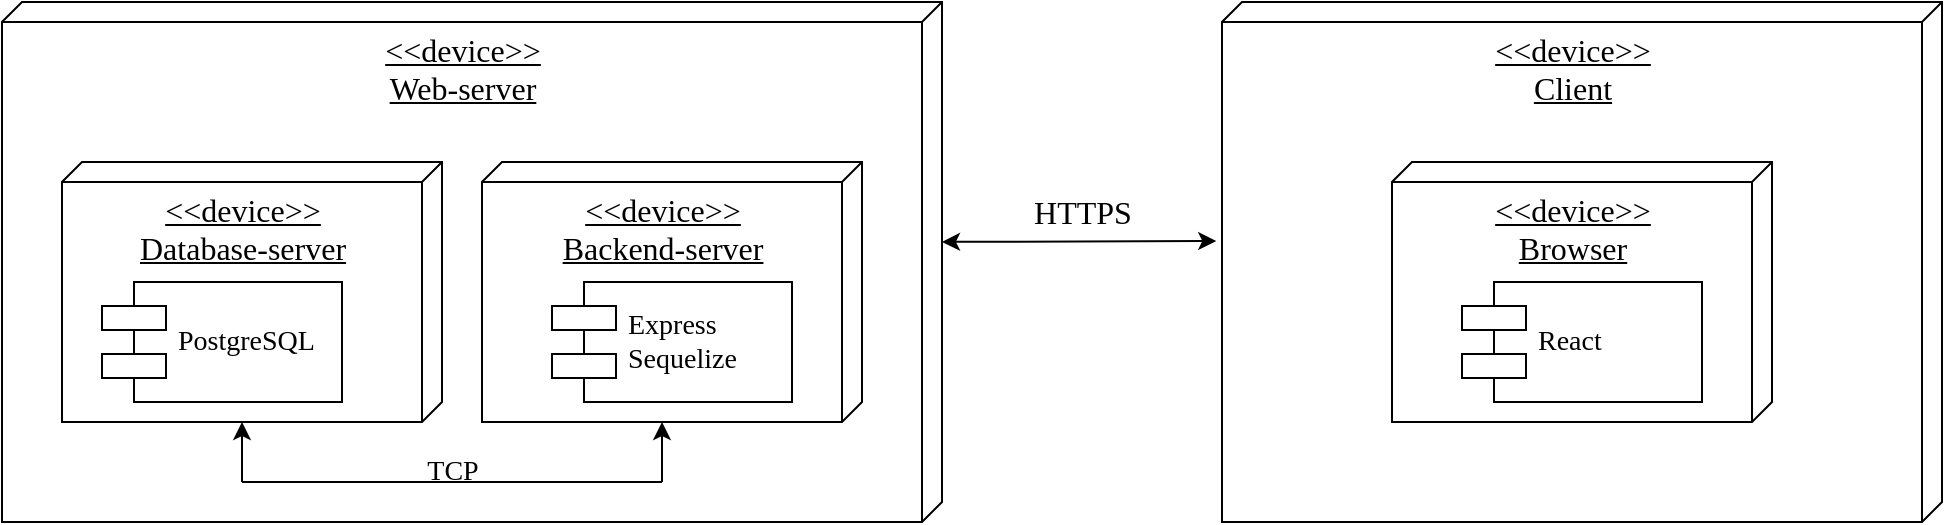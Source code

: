 <mxfile version="24.2.7" type="device">
  <diagram name="Page-1" id="5f0bae14-7c28-e335-631c-24af17079c00">
    <mxGraphModel dx="1221" dy="608" grid="1" gridSize="10" guides="1" tooltips="1" connect="1" arrows="1" fold="1" page="1" pageScale="1" pageWidth="1100" pageHeight="850" background="none" math="0" shadow="0">
      <root>
        <mxCell id="0" />
        <mxCell id="1" parent="0" />
        <mxCell id="39150e848f15840c-1" value="&lt;div style=&quot;font-size: 16px;&quot;&gt;&lt;span style=&quot;font-family: _8ddvlm89t3o7TVZu2hQ; background-color: initial;&quot;&gt;&amp;lt;&amp;lt;device&amp;gt;&amp;gt;&lt;/span&gt;&lt;br&gt;&lt;/div&gt;&lt;div style=&quot;font-size: 16px;&quot;&gt;&lt;font style=&quot;font-size: 16px;&quot; face=&quot;_8ddvlm89t3o7TVZu2hQ&quot;&gt;Web-server&lt;/font&gt;&lt;/div&gt;" style="verticalAlign=top;align=center;spacingTop=8;spacingLeft=2;spacingRight=12;shape=cube;size=10;direction=south;fontStyle=4;html=1;rounded=0;shadow=0;comic=0;labelBackgroundColor=none;strokeWidth=1;fontFamily=Verdana;fontSize=12" parent="1" vertex="1">
          <mxGeometry x="10" y="50" width="470" height="260" as="geometry" />
        </mxCell>
        <mxCell id="11XJGBOwm3InV8obMAZx-1" value="&lt;div style=&quot;font-size: 16px;&quot;&gt;&lt;span style=&quot;font-family: _8ddvlm89t3o7TVZu2hQ; background-color: initial;&quot;&gt;&amp;lt;&amp;lt;device&amp;gt;&amp;gt;&lt;/span&gt;&lt;br&gt;&lt;/div&gt;&lt;div style=&quot;font-size: 16px;&quot;&gt;&lt;font style=&quot;font-size: 16px;&quot; face=&quot;_8ddvlm89t3o7TVZu2hQ&quot;&gt;Database-server&lt;/font&gt;&lt;/div&gt;" style="verticalAlign=top;align=center;spacingTop=8;spacingLeft=2;spacingRight=12;shape=cube;size=10;direction=south;fontStyle=4;html=1;rounded=0;shadow=0;comic=0;labelBackgroundColor=none;strokeWidth=1;fontFamily=Verdana;fontSize=12" parent="1" vertex="1">
          <mxGeometry x="40" y="130" width="190" height="130" as="geometry" />
        </mxCell>
        <mxCell id="11XJGBOwm3InV8obMAZx-2" value="&lt;div style=&quot;font-size: 16px;&quot;&gt;&lt;span style=&quot;font-family: _8ddvlm89t3o7TVZu2hQ; background-color: initial;&quot;&gt;&amp;lt;&amp;lt;device&amp;gt;&amp;gt;&lt;/span&gt;&lt;br&gt;&lt;/div&gt;&lt;div style=&quot;font-size: 16px;&quot;&gt;&lt;font style=&quot;font-size: 16px;&quot; face=&quot;_8ddvlm89t3o7TVZu2hQ&quot;&gt;Backend-server&lt;/font&gt;&lt;/div&gt;" style="verticalAlign=top;align=center;spacingTop=8;spacingLeft=2;spacingRight=12;shape=cube;size=10;direction=south;fontStyle=4;html=1;rounded=0;shadow=0;comic=0;labelBackgroundColor=none;strokeWidth=1;fontFamily=Verdana;fontSize=12" parent="1" vertex="1">
          <mxGeometry x="250" y="130" width="190" height="130" as="geometry" />
        </mxCell>
        <mxCell id="11XJGBOwm3InV8obMAZx-3" value="&lt;font style=&quot;font-size: 14px;&quot; face=&quot;Times New Roman&quot;&gt;PostgreSQL&lt;/font&gt;" style="shape=component;align=left;spacingLeft=36;rounded=0;shadow=0;comic=0;labelBackgroundColor=none;strokeWidth=1;fontFamily=Verdana;fontSize=12;html=1;" parent="1" vertex="1">
          <mxGeometry x="60" y="190" width="120" height="60" as="geometry" />
        </mxCell>
        <mxCell id="11XJGBOwm3InV8obMAZx-4" value="&lt;font style=&quot;font-size: 14px;&quot; face=&quot;Times New Roman&quot;&gt;Express&lt;/font&gt;&lt;div&gt;&lt;font style=&quot;font-size: 14px;&quot; face=&quot;Times New Roman&quot;&gt;Sequelize&lt;/font&gt;&lt;/div&gt;" style="shape=component;align=left;spacingLeft=36;rounded=0;shadow=0;comic=0;labelBackgroundColor=none;strokeWidth=1;fontFamily=Verdana;fontSize=12;html=1;" parent="1" vertex="1">
          <mxGeometry x="285" y="190" width="120" height="60" as="geometry" />
        </mxCell>
        <mxCell id="11XJGBOwm3InV8obMAZx-5" value="&lt;div style=&quot;font-size: 16px;&quot;&gt;&lt;span style=&quot;font-family: _8ddvlm89t3o7TVZu2hQ; background-color: initial;&quot;&gt;&amp;lt;&amp;lt;device&amp;gt;&amp;gt;&lt;/span&gt;&lt;br&gt;&lt;/div&gt;&lt;div style=&quot;font-size: 16px;&quot;&gt;&lt;font face=&quot;_8ddvlm89t3o7TVZu2hQ&quot;&gt;Client&lt;/font&gt;&lt;/div&gt;" style="verticalAlign=top;align=center;spacingTop=8;spacingLeft=2;spacingRight=12;shape=cube;size=10;direction=south;fontStyle=4;html=1;rounded=0;shadow=0;comic=0;labelBackgroundColor=none;strokeWidth=1;fontFamily=Verdana;fontSize=12" parent="1" vertex="1">
          <mxGeometry x="620" y="50" width="360" height="260" as="geometry" />
        </mxCell>
        <mxCell id="11XJGBOwm3InV8obMAZx-6" value="&lt;div style=&quot;font-size: 16px;&quot;&gt;&lt;span style=&quot;font-family: _8ddvlm89t3o7TVZu2hQ; background-color: initial;&quot;&gt;&amp;lt;&amp;lt;device&amp;gt;&amp;gt;&lt;/span&gt;&lt;br&gt;&lt;/div&gt;&lt;div style=&quot;font-size: 16px;&quot;&gt;&lt;font style=&quot;font-size: 16px;&quot; face=&quot;_8ddvlm89t3o7TVZu2hQ&quot;&gt;Browser&lt;/font&gt;&lt;/div&gt;" style="verticalAlign=top;align=center;spacingTop=8;spacingLeft=2;spacingRight=12;shape=cube;size=10;direction=south;fontStyle=4;html=1;rounded=0;shadow=0;comic=0;labelBackgroundColor=none;strokeWidth=1;fontFamily=Verdana;fontSize=12" parent="1" vertex="1">
          <mxGeometry x="705" y="130" width="190" height="130" as="geometry" />
        </mxCell>
        <mxCell id="11XJGBOwm3InV8obMAZx-7" value="&lt;font face=&quot;Times New Roman&quot;&gt;&lt;span style=&quot;font-size: 14px;&quot;&gt;React&lt;/span&gt;&lt;/font&gt;" style="shape=component;align=left;spacingLeft=36;rounded=0;shadow=0;comic=0;labelBackgroundColor=none;strokeWidth=1;fontFamily=Verdana;fontSize=12;html=1;" parent="1" vertex="1">
          <mxGeometry x="740" y="190" width="120" height="60" as="geometry" />
        </mxCell>
        <mxCell id="11XJGBOwm3InV8obMAZx-8" value="" style="endArrow=classic;startArrow=classic;html=1;rounded=0;entryX=0.495;entryY=1.008;entryDx=0;entryDy=0;entryPerimeter=0;" parent="1" edge="1">
          <mxGeometry width="50" height="50" relative="1" as="geometry">
            <mxPoint x="480" y="169.942" as="sourcePoint" />
            <mxPoint x="617.12" y="169.5" as="targetPoint" />
          </mxGeometry>
        </mxCell>
        <mxCell id="11XJGBOwm3InV8obMAZx-9" value="&lt;font face=&quot;Times New Roman&quot; style=&quot;font-size: 16px;&quot;&gt;HTTPS&lt;/font&gt;" style="text;html=1;align=center;verticalAlign=middle;resizable=0;points=[];autosize=1;strokeColor=none;fillColor=none;" parent="1" vertex="1">
          <mxGeometry x="515" y="140" width="70" height="30" as="geometry" />
        </mxCell>
        <mxCell id="H8zJZYhsRzleYXTxWiQ6-7" value="" style="endArrow=classic;html=1;rounded=0;entryX=0;entryY=0;entryDx=130;entryDy=100;entryPerimeter=0;" edge="1" parent="1" target="11XJGBOwm3InV8obMAZx-1">
          <mxGeometry width="50" height="50" relative="1" as="geometry">
            <mxPoint x="130" y="290" as="sourcePoint" />
            <mxPoint x="570" y="290" as="targetPoint" />
          </mxGeometry>
        </mxCell>
        <mxCell id="H8zJZYhsRzleYXTxWiQ6-8" value="" style="endArrow=classic;html=1;rounded=0;entryX=0;entryY=0;entryDx=130;entryDy=100;entryPerimeter=0;" edge="1" parent="1" target="11XJGBOwm3InV8obMAZx-2">
          <mxGeometry width="50" height="50" relative="1" as="geometry">
            <mxPoint x="340" y="290" as="sourcePoint" />
            <mxPoint x="140" y="270" as="targetPoint" />
          </mxGeometry>
        </mxCell>
        <mxCell id="H8zJZYhsRzleYXTxWiQ6-9" value="" style="endArrow=none;html=1;rounded=0;" edge="1" parent="1">
          <mxGeometry width="50" height="50" relative="1" as="geometry">
            <mxPoint x="130" y="290" as="sourcePoint" />
            <mxPoint x="340" y="290" as="targetPoint" />
          </mxGeometry>
        </mxCell>
        <mxCell id="H8zJZYhsRzleYXTxWiQ6-10" value="&lt;font style=&quot;font-size: 14px;&quot; face=&quot;Times New Roman&quot;&gt;TCP&lt;/font&gt;" style="text;html=1;align=center;verticalAlign=middle;resizable=0;points=[];autosize=1;strokeColor=none;fillColor=none;strokeWidth=8;" vertex="1" parent="1">
          <mxGeometry x="210" y="270" width="50" height="30" as="geometry" />
        </mxCell>
      </root>
    </mxGraphModel>
  </diagram>
</mxfile>
